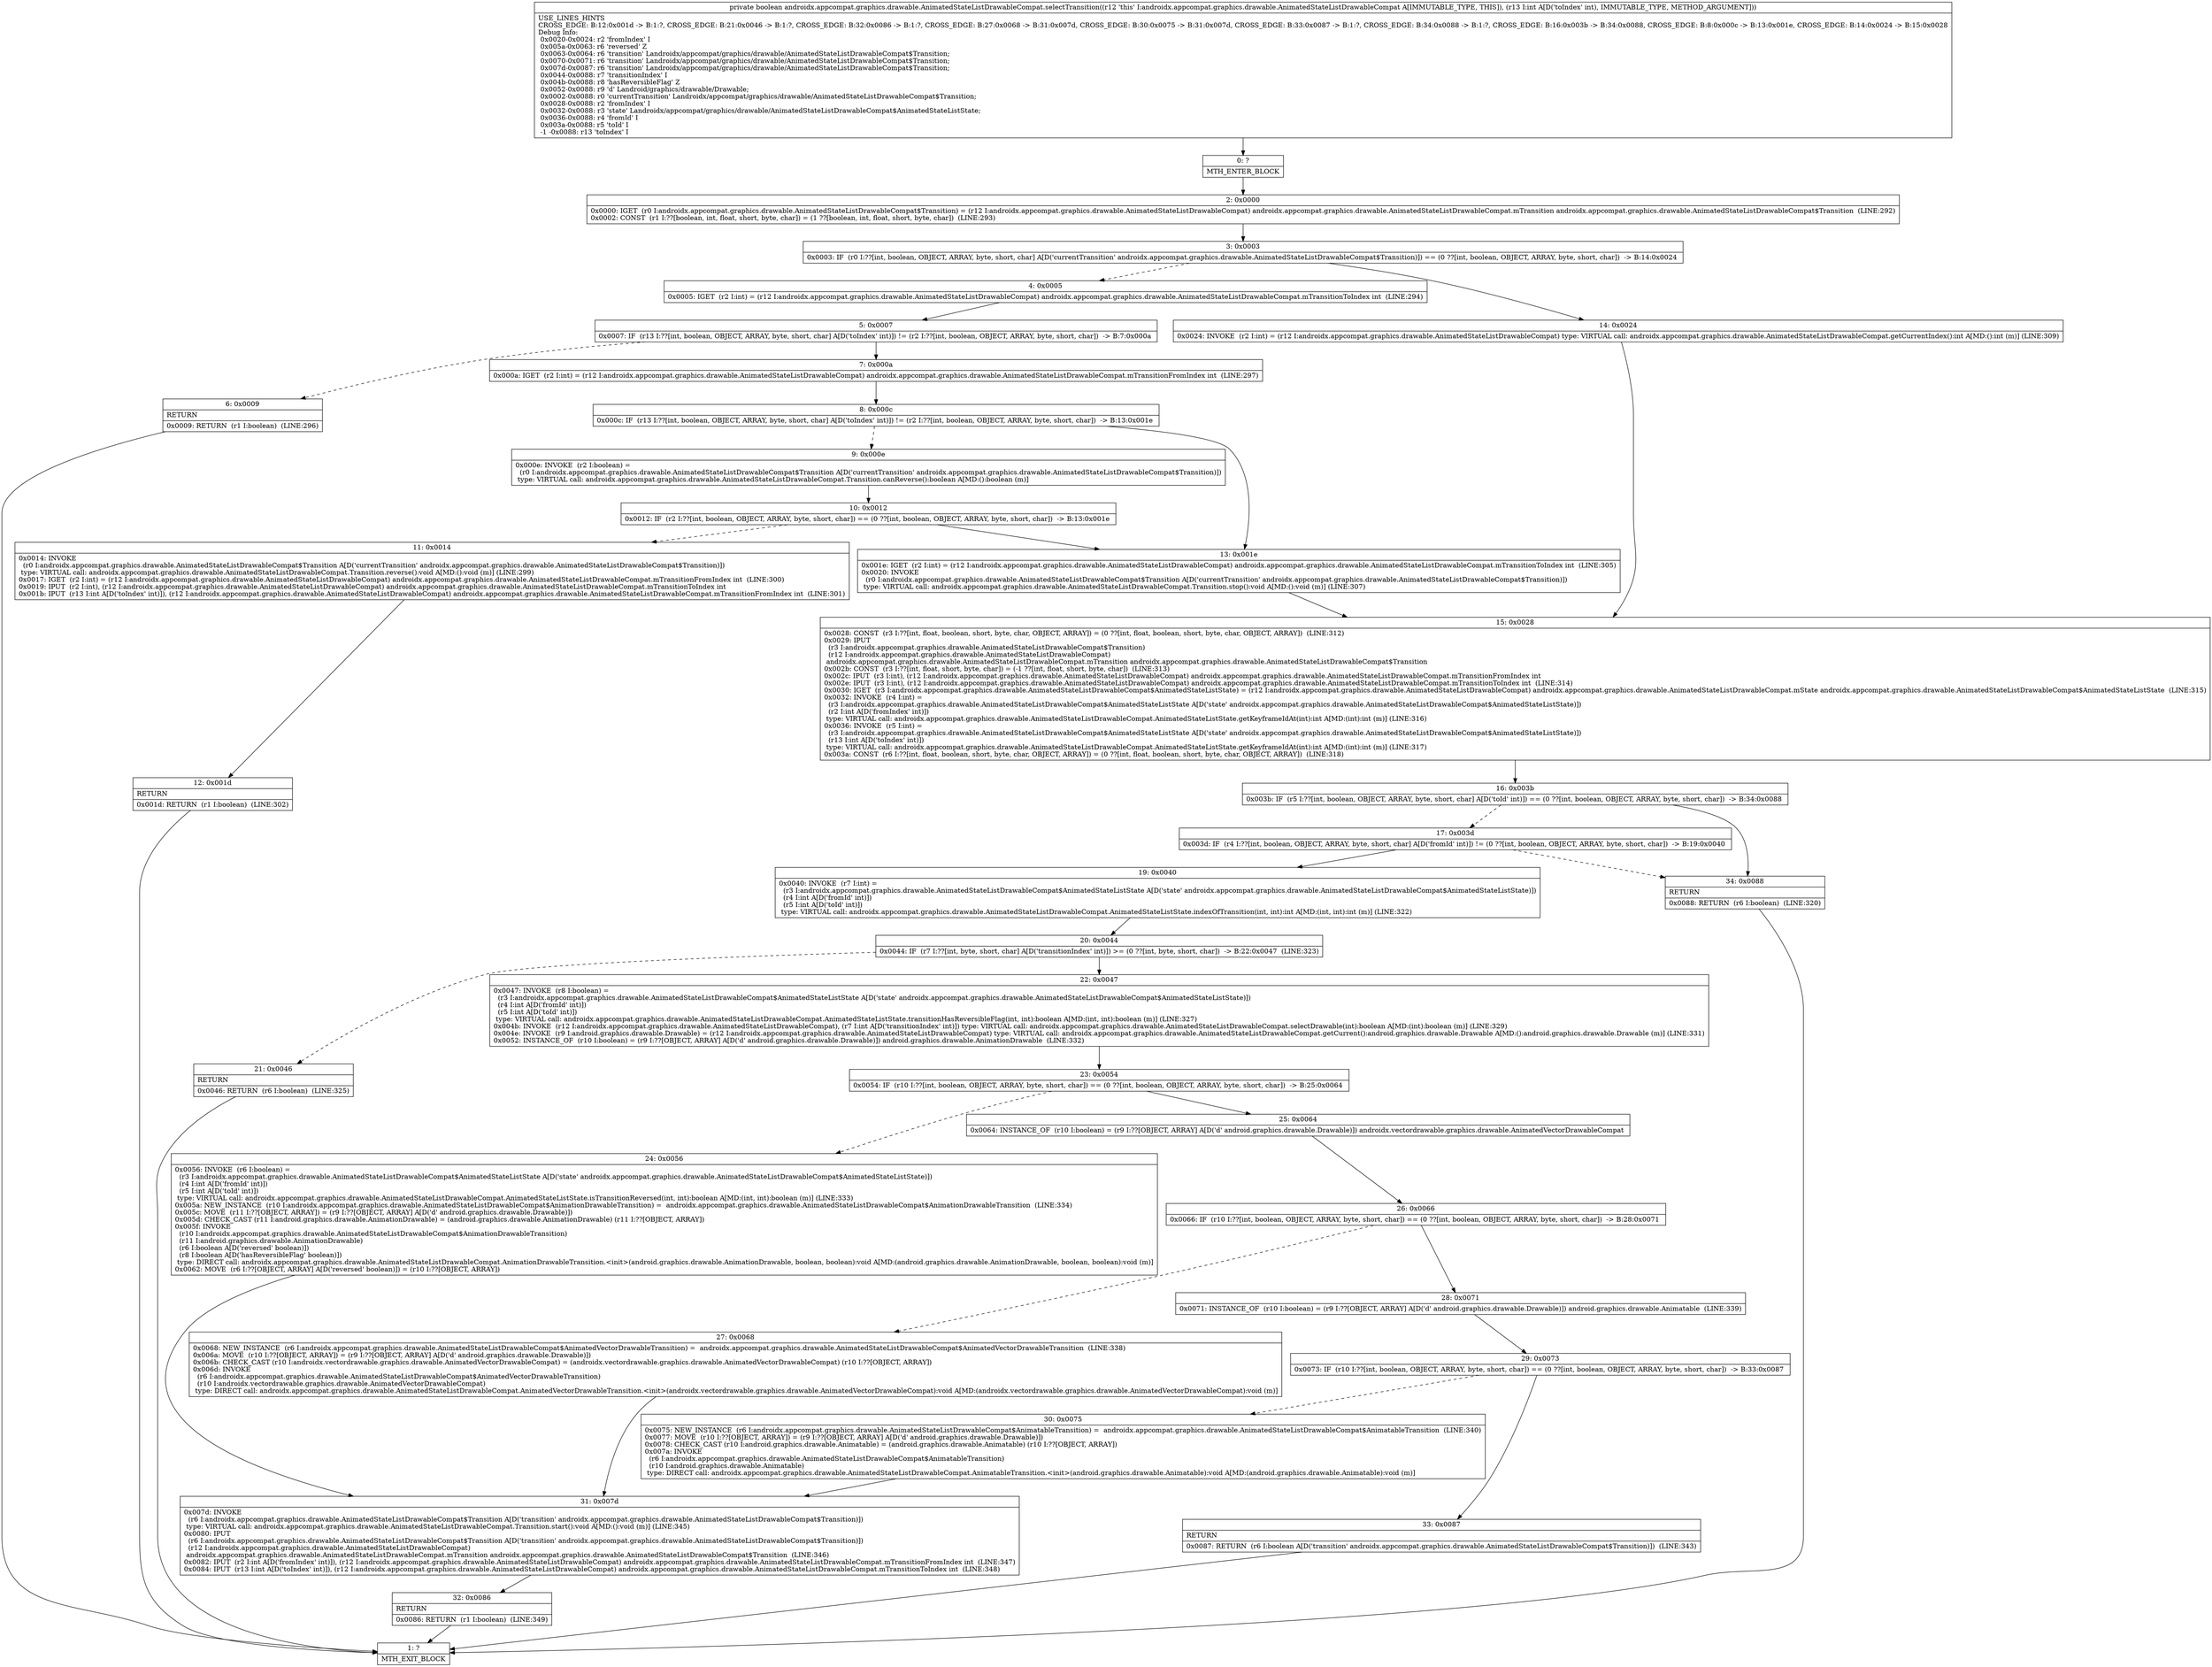 digraph "CFG forandroidx.appcompat.graphics.drawable.AnimatedStateListDrawableCompat.selectTransition(I)Z" {
Node_0 [shape=record,label="{0\:\ ?|MTH_ENTER_BLOCK\l}"];
Node_2 [shape=record,label="{2\:\ 0x0000|0x0000: IGET  (r0 I:androidx.appcompat.graphics.drawable.AnimatedStateListDrawableCompat$Transition) = (r12 I:androidx.appcompat.graphics.drawable.AnimatedStateListDrawableCompat) androidx.appcompat.graphics.drawable.AnimatedStateListDrawableCompat.mTransition androidx.appcompat.graphics.drawable.AnimatedStateListDrawableCompat$Transition  (LINE:292)\l0x0002: CONST  (r1 I:??[boolean, int, float, short, byte, char]) = (1 ??[boolean, int, float, short, byte, char])  (LINE:293)\l}"];
Node_3 [shape=record,label="{3\:\ 0x0003|0x0003: IF  (r0 I:??[int, boolean, OBJECT, ARRAY, byte, short, char] A[D('currentTransition' androidx.appcompat.graphics.drawable.AnimatedStateListDrawableCompat$Transition)]) == (0 ??[int, boolean, OBJECT, ARRAY, byte, short, char])  \-\> B:14:0x0024 \l}"];
Node_4 [shape=record,label="{4\:\ 0x0005|0x0005: IGET  (r2 I:int) = (r12 I:androidx.appcompat.graphics.drawable.AnimatedStateListDrawableCompat) androidx.appcompat.graphics.drawable.AnimatedStateListDrawableCompat.mTransitionToIndex int  (LINE:294)\l}"];
Node_5 [shape=record,label="{5\:\ 0x0007|0x0007: IF  (r13 I:??[int, boolean, OBJECT, ARRAY, byte, short, char] A[D('toIndex' int)]) != (r2 I:??[int, boolean, OBJECT, ARRAY, byte, short, char])  \-\> B:7:0x000a \l}"];
Node_6 [shape=record,label="{6\:\ 0x0009|RETURN\l|0x0009: RETURN  (r1 I:boolean)  (LINE:296)\l}"];
Node_1 [shape=record,label="{1\:\ ?|MTH_EXIT_BLOCK\l}"];
Node_7 [shape=record,label="{7\:\ 0x000a|0x000a: IGET  (r2 I:int) = (r12 I:androidx.appcompat.graphics.drawable.AnimatedStateListDrawableCompat) androidx.appcompat.graphics.drawable.AnimatedStateListDrawableCompat.mTransitionFromIndex int  (LINE:297)\l}"];
Node_8 [shape=record,label="{8\:\ 0x000c|0x000c: IF  (r13 I:??[int, boolean, OBJECT, ARRAY, byte, short, char] A[D('toIndex' int)]) != (r2 I:??[int, boolean, OBJECT, ARRAY, byte, short, char])  \-\> B:13:0x001e \l}"];
Node_9 [shape=record,label="{9\:\ 0x000e|0x000e: INVOKE  (r2 I:boolean) = \l  (r0 I:androidx.appcompat.graphics.drawable.AnimatedStateListDrawableCompat$Transition A[D('currentTransition' androidx.appcompat.graphics.drawable.AnimatedStateListDrawableCompat$Transition)])\l type: VIRTUAL call: androidx.appcompat.graphics.drawable.AnimatedStateListDrawableCompat.Transition.canReverse():boolean A[MD:():boolean (m)]\l}"];
Node_10 [shape=record,label="{10\:\ 0x0012|0x0012: IF  (r2 I:??[int, boolean, OBJECT, ARRAY, byte, short, char]) == (0 ??[int, boolean, OBJECT, ARRAY, byte, short, char])  \-\> B:13:0x001e \l}"];
Node_11 [shape=record,label="{11\:\ 0x0014|0x0014: INVOKE  \l  (r0 I:androidx.appcompat.graphics.drawable.AnimatedStateListDrawableCompat$Transition A[D('currentTransition' androidx.appcompat.graphics.drawable.AnimatedStateListDrawableCompat$Transition)])\l type: VIRTUAL call: androidx.appcompat.graphics.drawable.AnimatedStateListDrawableCompat.Transition.reverse():void A[MD:():void (m)] (LINE:299)\l0x0017: IGET  (r2 I:int) = (r12 I:androidx.appcompat.graphics.drawable.AnimatedStateListDrawableCompat) androidx.appcompat.graphics.drawable.AnimatedStateListDrawableCompat.mTransitionFromIndex int  (LINE:300)\l0x0019: IPUT  (r2 I:int), (r12 I:androidx.appcompat.graphics.drawable.AnimatedStateListDrawableCompat) androidx.appcompat.graphics.drawable.AnimatedStateListDrawableCompat.mTransitionToIndex int \l0x001b: IPUT  (r13 I:int A[D('toIndex' int)]), (r12 I:androidx.appcompat.graphics.drawable.AnimatedStateListDrawableCompat) androidx.appcompat.graphics.drawable.AnimatedStateListDrawableCompat.mTransitionFromIndex int  (LINE:301)\l}"];
Node_12 [shape=record,label="{12\:\ 0x001d|RETURN\l|0x001d: RETURN  (r1 I:boolean)  (LINE:302)\l}"];
Node_13 [shape=record,label="{13\:\ 0x001e|0x001e: IGET  (r2 I:int) = (r12 I:androidx.appcompat.graphics.drawable.AnimatedStateListDrawableCompat) androidx.appcompat.graphics.drawable.AnimatedStateListDrawableCompat.mTransitionToIndex int  (LINE:305)\l0x0020: INVOKE  \l  (r0 I:androidx.appcompat.graphics.drawable.AnimatedStateListDrawableCompat$Transition A[D('currentTransition' androidx.appcompat.graphics.drawable.AnimatedStateListDrawableCompat$Transition)])\l type: VIRTUAL call: androidx.appcompat.graphics.drawable.AnimatedStateListDrawableCompat.Transition.stop():void A[MD:():void (m)] (LINE:307)\l}"];
Node_15 [shape=record,label="{15\:\ 0x0028|0x0028: CONST  (r3 I:??[int, float, boolean, short, byte, char, OBJECT, ARRAY]) = (0 ??[int, float, boolean, short, byte, char, OBJECT, ARRAY])  (LINE:312)\l0x0029: IPUT  \l  (r3 I:androidx.appcompat.graphics.drawable.AnimatedStateListDrawableCompat$Transition)\l  (r12 I:androidx.appcompat.graphics.drawable.AnimatedStateListDrawableCompat)\l androidx.appcompat.graphics.drawable.AnimatedStateListDrawableCompat.mTransition androidx.appcompat.graphics.drawable.AnimatedStateListDrawableCompat$Transition \l0x002b: CONST  (r3 I:??[int, float, short, byte, char]) = (\-1 ??[int, float, short, byte, char])  (LINE:313)\l0x002c: IPUT  (r3 I:int), (r12 I:androidx.appcompat.graphics.drawable.AnimatedStateListDrawableCompat) androidx.appcompat.graphics.drawable.AnimatedStateListDrawableCompat.mTransitionFromIndex int \l0x002e: IPUT  (r3 I:int), (r12 I:androidx.appcompat.graphics.drawable.AnimatedStateListDrawableCompat) androidx.appcompat.graphics.drawable.AnimatedStateListDrawableCompat.mTransitionToIndex int  (LINE:314)\l0x0030: IGET  (r3 I:androidx.appcompat.graphics.drawable.AnimatedStateListDrawableCompat$AnimatedStateListState) = (r12 I:androidx.appcompat.graphics.drawable.AnimatedStateListDrawableCompat) androidx.appcompat.graphics.drawable.AnimatedStateListDrawableCompat.mState androidx.appcompat.graphics.drawable.AnimatedStateListDrawableCompat$AnimatedStateListState  (LINE:315)\l0x0032: INVOKE  (r4 I:int) = \l  (r3 I:androidx.appcompat.graphics.drawable.AnimatedStateListDrawableCompat$AnimatedStateListState A[D('state' androidx.appcompat.graphics.drawable.AnimatedStateListDrawableCompat$AnimatedStateListState)])\l  (r2 I:int A[D('fromIndex' int)])\l type: VIRTUAL call: androidx.appcompat.graphics.drawable.AnimatedStateListDrawableCompat.AnimatedStateListState.getKeyframeIdAt(int):int A[MD:(int):int (m)] (LINE:316)\l0x0036: INVOKE  (r5 I:int) = \l  (r3 I:androidx.appcompat.graphics.drawable.AnimatedStateListDrawableCompat$AnimatedStateListState A[D('state' androidx.appcompat.graphics.drawable.AnimatedStateListDrawableCompat$AnimatedStateListState)])\l  (r13 I:int A[D('toIndex' int)])\l type: VIRTUAL call: androidx.appcompat.graphics.drawable.AnimatedStateListDrawableCompat.AnimatedStateListState.getKeyframeIdAt(int):int A[MD:(int):int (m)] (LINE:317)\l0x003a: CONST  (r6 I:??[int, float, boolean, short, byte, char, OBJECT, ARRAY]) = (0 ??[int, float, boolean, short, byte, char, OBJECT, ARRAY])  (LINE:318)\l}"];
Node_16 [shape=record,label="{16\:\ 0x003b|0x003b: IF  (r5 I:??[int, boolean, OBJECT, ARRAY, byte, short, char] A[D('toId' int)]) == (0 ??[int, boolean, OBJECT, ARRAY, byte, short, char])  \-\> B:34:0x0088 \l}"];
Node_17 [shape=record,label="{17\:\ 0x003d|0x003d: IF  (r4 I:??[int, boolean, OBJECT, ARRAY, byte, short, char] A[D('fromId' int)]) != (0 ??[int, boolean, OBJECT, ARRAY, byte, short, char])  \-\> B:19:0x0040 \l}"];
Node_19 [shape=record,label="{19\:\ 0x0040|0x0040: INVOKE  (r7 I:int) = \l  (r3 I:androidx.appcompat.graphics.drawable.AnimatedStateListDrawableCompat$AnimatedStateListState A[D('state' androidx.appcompat.graphics.drawable.AnimatedStateListDrawableCompat$AnimatedStateListState)])\l  (r4 I:int A[D('fromId' int)])\l  (r5 I:int A[D('toId' int)])\l type: VIRTUAL call: androidx.appcompat.graphics.drawable.AnimatedStateListDrawableCompat.AnimatedStateListState.indexOfTransition(int, int):int A[MD:(int, int):int (m)] (LINE:322)\l}"];
Node_20 [shape=record,label="{20\:\ 0x0044|0x0044: IF  (r7 I:??[int, byte, short, char] A[D('transitionIndex' int)]) \>= (0 ??[int, byte, short, char])  \-\> B:22:0x0047  (LINE:323)\l}"];
Node_21 [shape=record,label="{21\:\ 0x0046|RETURN\l|0x0046: RETURN  (r6 I:boolean)  (LINE:325)\l}"];
Node_22 [shape=record,label="{22\:\ 0x0047|0x0047: INVOKE  (r8 I:boolean) = \l  (r3 I:androidx.appcompat.graphics.drawable.AnimatedStateListDrawableCompat$AnimatedStateListState A[D('state' androidx.appcompat.graphics.drawable.AnimatedStateListDrawableCompat$AnimatedStateListState)])\l  (r4 I:int A[D('fromId' int)])\l  (r5 I:int A[D('toId' int)])\l type: VIRTUAL call: androidx.appcompat.graphics.drawable.AnimatedStateListDrawableCompat.AnimatedStateListState.transitionHasReversibleFlag(int, int):boolean A[MD:(int, int):boolean (m)] (LINE:327)\l0x004b: INVOKE  (r12 I:androidx.appcompat.graphics.drawable.AnimatedStateListDrawableCompat), (r7 I:int A[D('transitionIndex' int)]) type: VIRTUAL call: androidx.appcompat.graphics.drawable.AnimatedStateListDrawableCompat.selectDrawable(int):boolean A[MD:(int):boolean (m)] (LINE:329)\l0x004e: INVOKE  (r9 I:android.graphics.drawable.Drawable) = (r12 I:androidx.appcompat.graphics.drawable.AnimatedStateListDrawableCompat) type: VIRTUAL call: androidx.appcompat.graphics.drawable.AnimatedStateListDrawableCompat.getCurrent():android.graphics.drawable.Drawable A[MD:():android.graphics.drawable.Drawable (m)] (LINE:331)\l0x0052: INSTANCE_OF  (r10 I:boolean) = (r9 I:??[OBJECT, ARRAY] A[D('d' android.graphics.drawable.Drawable)]) android.graphics.drawable.AnimationDrawable  (LINE:332)\l}"];
Node_23 [shape=record,label="{23\:\ 0x0054|0x0054: IF  (r10 I:??[int, boolean, OBJECT, ARRAY, byte, short, char]) == (0 ??[int, boolean, OBJECT, ARRAY, byte, short, char])  \-\> B:25:0x0064 \l}"];
Node_24 [shape=record,label="{24\:\ 0x0056|0x0056: INVOKE  (r6 I:boolean) = \l  (r3 I:androidx.appcompat.graphics.drawable.AnimatedStateListDrawableCompat$AnimatedStateListState A[D('state' androidx.appcompat.graphics.drawable.AnimatedStateListDrawableCompat$AnimatedStateListState)])\l  (r4 I:int A[D('fromId' int)])\l  (r5 I:int A[D('toId' int)])\l type: VIRTUAL call: androidx.appcompat.graphics.drawable.AnimatedStateListDrawableCompat.AnimatedStateListState.isTransitionReversed(int, int):boolean A[MD:(int, int):boolean (m)] (LINE:333)\l0x005a: NEW_INSTANCE  (r10 I:androidx.appcompat.graphics.drawable.AnimatedStateListDrawableCompat$AnimationDrawableTransition) =  androidx.appcompat.graphics.drawable.AnimatedStateListDrawableCompat$AnimationDrawableTransition  (LINE:334)\l0x005c: MOVE  (r11 I:??[OBJECT, ARRAY]) = (r9 I:??[OBJECT, ARRAY] A[D('d' android.graphics.drawable.Drawable)]) \l0x005d: CHECK_CAST (r11 I:android.graphics.drawable.AnimationDrawable) = (android.graphics.drawable.AnimationDrawable) (r11 I:??[OBJECT, ARRAY]) \l0x005f: INVOKE  \l  (r10 I:androidx.appcompat.graphics.drawable.AnimatedStateListDrawableCompat$AnimationDrawableTransition)\l  (r11 I:android.graphics.drawable.AnimationDrawable)\l  (r6 I:boolean A[D('reversed' boolean)])\l  (r8 I:boolean A[D('hasReversibleFlag' boolean)])\l type: DIRECT call: androidx.appcompat.graphics.drawable.AnimatedStateListDrawableCompat.AnimationDrawableTransition.\<init\>(android.graphics.drawable.AnimationDrawable, boolean, boolean):void A[MD:(android.graphics.drawable.AnimationDrawable, boolean, boolean):void (m)]\l0x0062: MOVE  (r6 I:??[OBJECT, ARRAY] A[D('reversed' boolean)]) = (r10 I:??[OBJECT, ARRAY]) \l}"];
Node_31 [shape=record,label="{31\:\ 0x007d|0x007d: INVOKE  \l  (r6 I:androidx.appcompat.graphics.drawable.AnimatedStateListDrawableCompat$Transition A[D('transition' androidx.appcompat.graphics.drawable.AnimatedStateListDrawableCompat$Transition)])\l type: VIRTUAL call: androidx.appcompat.graphics.drawable.AnimatedStateListDrawableCompat.Transition.start():void A[MD:():void (m)] (LINE:345)\l0x0080: IPUT  \l  (r6 I:androidx.appcompat.graphics.drawable.AnimatedStateListDrawableCompat$Transition A[D('transition' androidx.appcompat.graphics.drawable.AnimatedStateListDrawableCompat$Transition)])\l  (r12 I:androidx.appcompat.graphics.drawable.AnimatedStateListDrawableCompat)\l androidx.appcompat.graphics.drawable.AnimatedStateListDrawableCompat.mTransition androidx.appcompat.graphics.drawable.AnimatedStateListDrawableCompat$Transition  (LINE:346)\l0x0082: IPUT  (r2 I:int A[D('fromIndex' int)]), (r12 I:androidx.appcompat.graphics.drawable.AnimatedStateListDrawableCompat) androidx.appcompat.graphics.drawable.AnimatedStateListDrawableCompat.mTransitionFromIndex int  (LINE:347)\l0x0084: IPUT  (r13 I:int A[D('toIndex' int)]), (r12 I:androidx.appcompat.graphics.drawable.AnimatedStateListDrawableCompat) androidx.appcompat.graphics.drawable.AnimatedStateListDrawableCompat.mTransitionToIndex int  (LINE:348)\l}"];
Node_32 [shape=record,label="{32\:\ 0x0086|RETURN\l|0x0086: RETURN  (r1 I:boolean)  (LINE:349)\l}"];
Node_25 [shape=record,label="{25\:\ 0x0064|0x0064: INSTANCE_OF  (r10 I:boolean) = (r9 I:??[OBJECT, ARRAY] A[D('d' android.graphics.drawable.Drawable)]) androidx.vectordrawable.graphics.drawable.AnimatedVectorDrawableCompat \l}"];
Node_26 [shape=record,label="{26\:\ 0x0066|0x0066: IF  (r10 I:??[int, boolean, OBJECT, ARRAY, byte, short, char]) == (0 ??[int, boolean, OBJECT, ARRAY, byte, short, char])  \-\> B:28:0x0071 \l}"];
Node_27 [shape=record,label="{27\:\ 0x0068|0x0068: NEW_INSTANCE  (r6 I:androidx.appcompat.graphics.drawable.AnimatedStateListDrawableCompat$AnimatedVectorDrawableTransition) =  androidx.appcompat.graphics.drawable.AnimatedStateListDrawableCompat$AnimatedVectorDrawableTransition  (LINE:338)\l0x006a: MOVE  (r10 I:??[OBJECT, ARRAY]) = (r9 I:??[OBJECT, ARRAY] A[D('d' android.graphics.drawable.Drawable)]) \l0x006b: CHECK_CAST (r10 I:androidx.vectordrawable.graphics.drawable.AnimatedVectorDrawableCompat) = (androidx.vectordrawable.graphics.drawable.AnimatedVectorDrawableCompat) (r10 I:??[OBJECT, ARRAY]) \l0x006d: INVOKE  \l  (r6 I:androidx.appcompat.graphics.drawable.AnimatedStateListDrawableCompat$AnimatedVectorDrawableTransition)\l  (r10 I:androidx.vectordrawable.graphics.drawable.AnimatedVectorDrawableCompat)\l type: DIRECT call: androidx.appcompat.graphics.drawable.AnimatedStateListDrawableCompat.AnimatedVectorDrawableTransition.\<init\>(androidx.vectordrawable.graphics.drawable.AnimatedVectorDrawableCompat):void A[MD:(androidx.vectordrawable.graphics.drawable.AnimatedVectorDrawableCompat):void (m)]\l}"];
Node_28 [shape=record,label="{28\:\ 0x0071|0x0071: INSTANCE_OF  (r10 I:boolean) = (r9 I:??[OBJECT, ARRAY] A[D('d' android.graphics.drawable.Drawable)]) android.graphics.drawable.Animatable  (LINE:339)\l}"];
Node_29 [shape=record,label="{29\:\ 0x0073|0x0073: IF  (r10 I:??[int, boolean, OBJECT, ARRAY, byte, short, char]) == (0 ??[int, boolean, OBJECT, ARRAY, byte, short, char])  \-\> B:33:0x0087 \l}"];
Node_30 [shape=record,label="{30\:\ 0x0075|0x0075: NEW_INSTANCE  (r6 I:androidx.appcompat.graphics.drawable.AnimatedStateListDrawableCompat$AnimatableTransition) =  androidx.appcompat.graphics.drawable.AnimatedStateListDrawableCompat$AnimatableTransition  (LINE:340)\l0x0077: MOVE  (r10 I:??[OBJECT, ARRAY]) = (r9 I:??[OBJECT, ARRAY] A[D('d' android.graphics.drawable.Drawable)]) \l0x0078: CHECK_CAST (r10 I:android.graphics.drawable.Animatable) = (android.graphics.drawable.Animatable) (r10 I:??[OBJECT, ARRAY]) \l0x007a: INVOKE  \l  (r6 I:androidx.appcompat.graphics.drawable.AnimatedStateListDrawableCompat$AnimatableTransition)\l  (r10 I:android.graphics.drawable.Animatable)\l type: DIRECT call: androidx.appcompat.graphics.drawable.AnimatedStateListDrawableCompat.AnimatableTransition.\<init\>(android.graphics.drawable.Animatable):void A[MD:(android.graphics.drawable.Animatable):void (m)]\l}"];
Node_33 [shape=record,label="{33\:\ 0x0087|RETURN\l|0x0087: RETURN  (r6 I:boolean A[D('transition' androidx.appcompat.graphics.drawable.AnimatedStateListDrawableCompat$Transition)])  (LINE:343)\l}"];
Node_34 [shape=record,label="{34\:\ 0x0088|RETURN\l|0x0088: RETURN  (r6 I:boolean)  (LINE:320)\l}"];
Node_14 [shape=record,label="{14\:\ 0x0024|0x0024: INVOKE  (r2 I:int) = (r12 I:androidx.appcompat.graphics.drawable.AnimatedStateListDrawableCompat) type: VIRTUAL call: androidx.appcompat.graphics.drawable.AnimatedStateListDrawableCompat.getCurrentIndex():int A[MD:():int (m)] (LINE:309)\l}"];
MethodNode[shape=record,label="{private boolean androidx.appcompat.graphics.drawable.AnimatedStateListDrawableCompat.selectTransition((r12 'this' I:androidx.appcompat.graphics.drawable.AnimatedStateListDrawableCompat A[IMMUTABLE_TYPE, THIS]), (r13 I:int A[D('toIndex' int), IMMUTABLE_TYPE, METHOD_ARGUMENT]))  | USE_LINES_HINTS\lCROSS_EDGE: B:12:0x001d \-\> B:1:?, CROSS_EDGE: B:21:0x0046 \-\> B:1:?, CROSS_EDGE: B:32:0x0086 \-\> B:1:?, CROSS_EDGE: B:27:0x0068 \-\> B:31:0x007d, CROSS_EDGE: B:30:0x0075 \-\> B:31:0x007d, CROSS_EDGE: B:33:0x0087 \-\> B:1:?, CROSS_EDGE: B:34:0x0088 \-\> B:1:?, CROSS_EDGE: B:16:0x003b \-\> B:34:0x0088, CROSS_EDGE: B:8:0x000c \-\> B:13:0x001e, CROSS_EDGE: B:14:0x0024 \-\> B:15:0x0028\lDebug Info:\l  0x0020\-0x0024: r2 'fromIndex' I\l  0x005a\-0x0063: r6 'reversed' Z\l  0x0063\-0x0064: r6 'transition' Landroidx\/appcompat\/graphics\/drawable\/AnimatedStateListDrawableCompat$Transition;\l  0x0070\-0x0071: r6 'transition' Landroidx\/appcompat\/graphics\/drawable\/AnimatedStateListDrawableCompat$Transition;\l  0x007d\-0x0087: r6 'transition' Landroidx\/appcompat\/graphics\/drawable\/AnimatedStateListDrawableCompat$Transition;\l  0x0044\-0x0088: r7 'transitionIndex' I\l  0x004b\-0x0088: r8 'hasReversibleFlag' Z\l  0x0052\-0x0088: r9 'd' Landroid\/graphics\/drawable\/Drawable;\l  0x0002\-0x0088: r0 'currentTransition' Landroidx\/appcompat\/graphics\/drawable\/AnimatedStateListDrawableCompat$Transition;\l  0x0028\-0x0088: r2 'fromIndex' I\l  0x0032\-0x0088: r3 'state' Landroidx\/appcompat\/graphics\/drawable\/AnimatedStateListDrawableCompat$AnimatedStateListState;\l  0x0036\-0x0088: r4 'fromId' I\l  0x003a\-0x0088: r5 'toId' I\l  \-1 \-0x0088: r13 'toIndex' I\l}"];
MethodNode -> Node_0;Node_0 -> Node_2;
Node_2 -> Node_3;
Node_3 -> Node_4[style=dashed];
Node_3 -> Node_14;
Node_4 -> Node_5;
Node_5 -> Node_6[style=dashed];
Node_5 -> Node_7;
Node_6 -> Node_1;
Node_7 -> Node_8;
Node_8 -> Node_9[style=dashed];
Node_8 -> Node_13;
Node_9 -> Node_10;
Node_10 -> Node_11[style=dashed];
Node_10 -> Node_13;
Node_11 -> Node_12;
Node_12 -> Node_1;
Node_13 -> Node_15;
Node_15 -> Node_16;
Node_16 -> Node_17[style=dashed];
Node_16 -> Node_34;
Node_17 -> Node_19;
Node_17 -> Node_34[style=dashed];
Node_19 -> Node_20;
Node_20 -> Node_21[style=dashed];
Node_20 -> Node_22;
Node_21 -> Node_1;
Node_22 -> Node_23;
Node_23 -> Node_24[style=dashed];
Node_23 -> Node_25;
Node_24 -> Node_31;
Node_31 -> Node_32;
Node_32 -> Node_1;
Node_25 -> Node_26;
Node_26 -> Node_27[style=dashed];
Node_26 -> Node_28;
Node_27 -> Node_31;
Node_28 -> Node_29;
Node_29 -> Node_30[style=dashed];
Node_29 -> Node_33;
Node_30 -> Node_31;
Node_33 -> Node_1;
Node_34 -> Node_1;
Node_14 -> Node_15;
}

